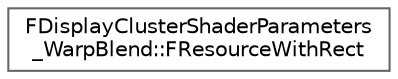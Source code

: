 digraph "Graphical Class Hierarchy"
{
 // INTERACTIVE_SVG=YES
 // LATEX_PDF_SIZE
  bgcolor="transparent";
  edge [fontname=Helvetica,fontsize=10,labelfontname=Helvetica,labelfontsize=10];
  node [fontname=Helvetica,fontsize=10,shape=box,height=0.2,width=0.4];
  rankdir="LR";
  Node0 [id="Node000000",label="FDisplayClusterShaderParameters\l_WarpBlend::FResourceWithRect",height=0.2,width=0.4,color="grey40", fillcolor="white", style="filled",URL="$d9/db1/structFDisplayClusterShaderParameters__WarpBlend_1_1FResourceWithRect.html",tooltip=" "];
}
